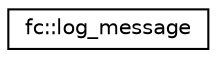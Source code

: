 digraph "Graphical Class Hierarchy"
{
  edge [fontname="Helvetica",fontsize="10",labelfontname="Helvetica",labelfontsize="10"];
  node [fontname="Helvetica",fontsize="10",shape=record];
  rankdir="LR";
  Node0 [label="fc::log_message",height=0.2,width=0.4,color="black", fillcolor="white", style="filled",URL="$classfc_1_1log__message.html",tooltip="aggregates a message along with the context and associated meta-information. "];
}
